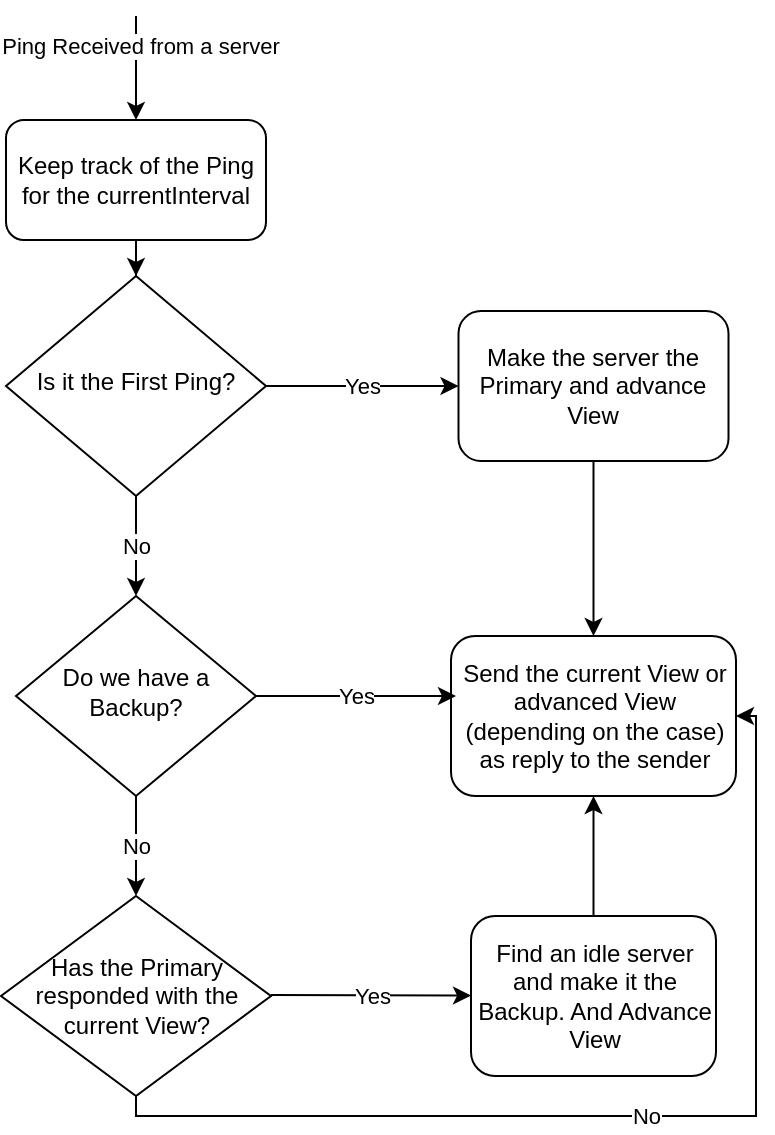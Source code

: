 <mxfile version="15.5.2" type="github">
  <diagram id="C5RBs43oDa-KdzZeNtuy" name="Page-1">
    <mxGraphModel dx="1422" dy="798" grid="1" gridSize="10" guides="1" tooltips="1" connect="1" arrows="1" fold="1" page="1" pageScale="1" pageWidth="827" pageHeight="1169" math="0" shadow="0">
      <root>
        <mxCell id="WIyWlLk6GJQsqaUBKTNV-0" />
        <mxCell id="WIyWlLk6GJQsqaUBKTNV-1" parent="WIyWlLk6GJQsqaUBKTNV-0" />
        <mxCell id="jI53WodXTU0klyAkmNP3-6" value="" style="edgeStyle=orthogonalEdgeStyle;rounded=0;orthogonalLoop=1;jettySize=auto;html=1;" edge="1" parent="WIyWlLk6GJQsqaUBKTNV-1" source="WIyWlLk6GJQsqaUBKTNV-3" target="WIyWlLk6GJQsqaUBKTNV-6">
          <mxGeometry relative="1" as="geometry" />
        </mxCell>
        <mxCell id="WIyWlLk6GJQsqaUBKTNV-3" value="Keep track of the Ping for the currentInterval" style="rounded=1;whiteSpace=wrap;html=1;fontSize=12;glass=0;strokeWidth=1;shadow=0;" parent="WIyWlLk6GJQsqaUBKTNV-1" vertex="1">
          <mxGeometry x="155" y="72" width="130" height="60" as="geometry" />
        </mxCell>
        <mxCell id="WIyWlLk6GJQsqaUBKTNV-6" value="Is it the First Ping?" style="rhombus;whiteSpace=wrap;html=1;shadow=0;fontFamily=Helvetica;fontSize=12;align=center;strokeWidth=1;spacing=6;spacingTop=-4;" parent="WIyWlLk6GJQsqaUBKTNV-1" vertex="1">
          <mxGeometry x="155" y="150" width="130" height="110" as="geometry" />
        </mxCell>
        <mxCell id="WIyWlLk6GJQsqaUBKTNV-10" value="Do we have a Backup?" style="rhombus;whiteSpace=wrap;html=1;shadow=0;fontFamily=Helvetica;fontSize=12;align=center;strokeWidth=1;spacing=6;spacingTop=-4;" parent="WIyWlLk6GJQsqaUBKTNV-1" vertex="1">
          <mxGeometry x="160" y="310" width="120" height="100" as="geometry" />
        </mxCell>
        <mxCell id="WIyWlLk6GJQsqaUBKTNV-12" value="Send the current View or advanced View (depending on the case) as reply to the sender" style="rounded=1;whiteSpace=wrap;html=1;fontSize=12;glass=0;strokeWidth=1;shadow=0;" parent="WIyWlLk6GJQsqaUBKTNV-1" vertex="1">
          <mxGeometry x="377.5" y="330" width="142.5" height="80" as="geometry" />
        </mxCell>
        <mxCell id="jI53WodXTU0klyAkmNP3-0" value="" style="endArrow=classic;html=1;rounded=0;entryX=0.5;entryY=0;entryDx=0;entryDy=0;" edge="1" parent="WIyWlLk6GJQsqaUBKTNV-1" target="WIyWlLk6GJQsqaUBKTNV-3">
          <mxGeometry width="50" height="50" relative="1" as="geometry">
            <mxPoint x="220" y="20" as="sourcePoint" />
            <mxPoint x="440" y="370" as="targetPoint" />
          </mxGeometry>
        </mxCell>
        <mxCell id="jI53WodXTU0klyAkmNP3-1" value="Ping Received from a server" style="edgeLabel;html=1;align=center;verticalAlign=middle;resizable=0;points=[];" vertex="1" connectable="0" parent="jI53WodXTU0klyAkmNP3-0">
          <mxGeometry x="-0.423" y="2" relative="1" as="geometry">
            <mxPoint as="offset" />
          </mxGeometry>
        </mxCell>
        <mxCell id="jI53WodXTU0klyAkmNP3-4" value="Make the server the Primary and advance View" style="rounded=1;whiteSpace=wrap;html=1;" vertex="1" parent="WIyWlLk6GJQsqaUBKTNV-1">
          <mxGeometry x="381.25" y="167.5" width="135" height="75" as="geometry" />
        </mxCell>
        <mxCell id="jI53WodXTU0klyAkmNP3-8" value="" style="endArrow=classic;html=1;rounded=0;exitX=1;exitY=0.5;exitDx=0;exitDy=0;entryX=0;entryY=0.5;entryDx=0;entryDy=0;" edge="1" parent="WIyWlLk6GJQsqaUBKTNV-1" source="WIyWlLk6GJQsqaUBKTNV-6" target="jI53WodXTU0klyAkmNP3-4">
          <mxGeometry relative="1" as="geometry">
            <mxPoint x="360" y="380" as="sourcePoint" />
            <mxPoint x="460" y="380" as="targetPoint" />
            <Array as="points">
              <mxPoint x="330" y="205" />
            </Array>
          </mxGeometry>
        </mxCell>
        <mxCell id="jI53WodXTU0klyAkmNP3-9" value="Yes" style="edgeLabel;resizable=0;html=1;align=center;verticalAlign=middle;" connectable="0" vertex="1" parent="jI53WodXTU0klyAkmNP3-8">
          <mxGeometry relative="1" as="geometry" />
        </mxCell>
        <mxCell id="jI53WodXTU0klyAkmNP3-10" value="" style="endArrow=classic;html=1;rounded=0;exitX=0.5;exitY=1;exitDx=0;exitDy=0;" edge="1" parent="WIyWlLk6GJQsqaUBKTNV-1" source="WIyWlLk6GJQsqaUBKTNV-6">
          <mxGeometry relative="1" as="geometry">
            <mxPoint x="360" y="380" as="sourcePoint" />
            <mxPoint x="220" y="310" as="targetPoint" />
          </mxGeometry>
        </mxCell>
        <mxCell id="jI53WodXTU0klyAkmNP3-11" value="No" style="edgeLabel;resizable=0;html=1;align=center;verticalAlign=middle;" connectable="0" vertex="1" parent="jI53WodXTU0klyAkmNP3-10">
          <mxGeometry relative="1" as="geometry" />
        </mxCell>
        <mxCell id="jI53WodXTU0klyAkmNP3-12" value="" style="endArrow=classic;html=1;rounded=0;exitX=0.5;exitY=1;exitDx=0;exitDy=0;entryX=0.5;entryY=0;entryDx=0;entryDy=0;" edge="1" parent="WIyWlLk6GJQsqaUBKTNV-1" source="jI53WodXTU0klyAkmNP3-4" target="WIyWlLk6GJQsqaUBKTNV-12">
          <mxGeometry width="50" height="50" relative="1" as="geometry">
            <mxPoint x="390" y="390" as="sourcePoint" />
            <mxPoint x="440" y="340" as="targetPoint" />
          </mxGeometry>
        </mxCell>
        <mxCell id="jI53WodXTU0klyAkmNP3-13" value="" style="endArrow=classic;html=1;rounded=0;exitX=1;exitY=0.5;exitDx=0;exitDy=0;" edge="1" parent="WIyWlLk6GJQsqaUBKTNV-1" source="WIyWlLk6GJQsqaUBKTNV-10">
          <mxGeometry relative="1" as="geometry">
            <mxPoint x="360" y="370" as="sourcePoint" />
            <mxPoint x="380" y="360" as="targetPoint" />
          </mxGeometry>
        </mxCell>
        <mxCell id="jI53WodXTU0klyAkmNP3-14" value="Yes" style="edgeLabel;resizable=0;html=1;align=center;verticalAlign=middle;" connectable="0" vertex="1" parent="jI53WodXTU0klyAkmNP3-13">
          <mxGeometry relative="1" as="geometry" />
        </mxCell>
        <mxCell id="jI53WodXTU0klyAkmNP3-16" value="Has the Primary responded with the current View?" style="rhombus;whiteSpace=wrap;html=1;" vertex="1" parent="WIyWlLk6GJQsqaUBKTNV-1">
          <mxGeometry x="152.5" y="460" width="135" height="100" as="geometry" />
        </mxCell>
        <mxCell id="jI53WodXTU0klyAkmNP3-18" value="" style="endArrow=classic;html=1;rounded=0;exitX=0.5;exitY=1;exitDx=0;exitDy=0;entryX=0.5;entryY=0;entryDx=0;entryDy=0;" edge="1" parent="WIyWlLk6GJQsqaUBKTNV-1" source="WIyWlLk6GJQsqaUBKTNV-10" target="jI53WodXTU0klyAkmNP3-16">
          <mxGeometry relative="1" as="geometry">
            <mxPoint x="360" y="360" as="sourcePoint" />
            <mxPoint x="460" y="360" as="targetPoint" />
          </mxGeometry>
        </mxCell>
        <mxCell id="jI53WodXTU0klyAkmNP3-19" value="No" style="edgeLabel;resizable=0;html=1;align=center;verticalAlign=middle;" connectable="0" vertex="1" parent="jI53WodXTU0klyAkmNP3-18">
          <mxGeometry relative="1" as="geometry" />
        </mxCell>
        <mxCell id="jI53WodXTU0klyAkmNP3-20" value="" style="endArrow=classic;html=1;rounded=0;exitX=1;exitY=0.5;exitDx=0;exitDy=0;" edge="1" parent="WIyWlLk6GJQsqaUBKTNV-1" target="jI53WodXTU0klyAkmNP3-22">
          <mxGeometry relative="1" as="geometry">
            <mxPoint x="287.5" y="509.5" as="sourcePoint" />
            <mxPoint x="370" y="510" as="targetPoint" />
          </mxGeometry>
        </mxCell>
        <mxCell id="jI53WodXTU0klyAkmNP3-21" value="Yes" style="edgeLabel;resizable=0;html=1;align=center;verticalAlign=middle;" connectable="0" vertex="1" parent="jI53WodXTU0klyAkmNP3-20">
          <mxGeometry relative="1" as="geometry" />
        </mxCell>
        <mxCell id="jI53WodXTU0klyAkmNP3-22" value="Find an idle server and make it the Backup. And Advance View" style="rounded=1;whiteSpace=wrap;html=1;" vertex="1" parent="WIyWlLk6GJQsqaUBKTNV-1">
          <mxGeometry x="387.5" y="470" width="122.5" height="80" as="geometry" />
        </mxCell>
        <mxCell id="jI53WodXTU0klyAkmNP3-23" value="" style="endArrow=classic;html=1;rounded=0;exitX=0.5;exitY=0;exitDx=0;exitDy=0;entryX=0.5;entryY=1;entryDx=0;entryDy=0;" edge="1" parent="WIyWlLk6GJQsqaUBKTNV-1" source="jI53WodXTU0klyAkmNP3-22" target="WIyWlLk6GJQsqaUBKTNV-12">
          <mxGeometry width="50" height="50" relative="1" as="geometry">
            <mxPoint x="458.75" y="252.5" as="sourcePoint" />
            <mxPoint x="458.75" y="340" as="targetPoint" />
          </mxGeometry>
        </mxCell>
        <mxCell id="jI53WodXTU0klyAkmNP3-24" value="" style="endArrow=classic;html=1;rounded=0;exitX=0.5;exitY=1;exitDx=0;exitDy=0;entryX=1;entryY=0.5;entryDx=0;entryDy=0;edgeStyle=orthogonalEdgeStyle;" edge="1" parent="WIyWlLk6GJQsqaUBKTNV-1" source="jI53WodXTU0klyAkmNP3-16" target="WIyWlLk6GJQsqaUBKTNV-12">
          <mxGeometry relative="1" as="geometry">
            <mxPoint x="360" y="320" as="sourcePoint" />
            <mxPoint x="460" y="320" as="targetPoint" />
          </mxGeometry>
        </mxCell>
        <mxCell id="jI53WodXTU0klyAkmNP3-25" value="No" style="edgeLabel;resizable=0;html=1;align=center;verticalAlign=middle;" connectable="0" vertex="1" parent="jI53WodXTU0klyAkmNP3-24">
          <mxGeometry relative="1" as="geometry" />
        </mxCell>
      </root>
    </mxGraphModel>
  </diagram>
</mxfile>
